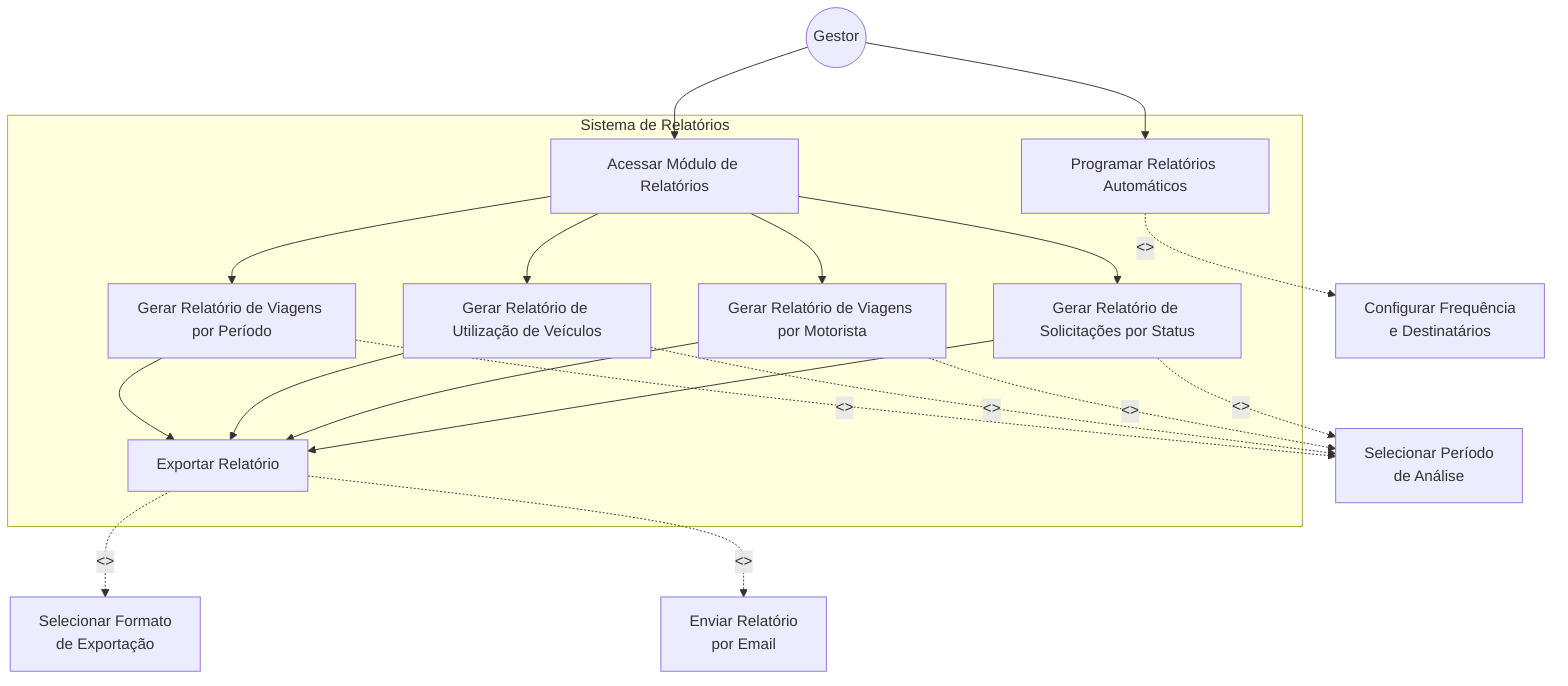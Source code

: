 graph TD
    actor2(("Gestor"))
    
    subgraph "Sistema de Relatórios"
    A[Acessar Módulo de Relatórios]
    B[Gerar Relatório de Viagens por Período]
    C[Gerar Relatório de Utilização de Veículos]
    D[Gerar Relatório de Viagens por Motorista]
    E[Gerar Relatório de Solicitações por Status]
    F[Exportar Relatório]
    G[Programar Relatórios Automáticos]
    end
    
    actor2 --> A
    A --> B
    A --> C
    A --> D
    A --> E
    B --> F
    C --> F
    D --> F
    E --> F
    actor2 --> G
    
    %% Includes e extends
    B -.->|<<include>>| H[Selecionar Período\nde Análise]
    C -.->|<<include>>| H
    D -.->|<<include>>| H
    E -.->|<<include>>| H
    
    F -.->|<<include>>| I[Selecionar Formato\nde Exportação]
    G -.->|<<include>>| J[Configurar Frequência\ne Destinatários]
    
    %% Fluxo alternativo
    F -.->|<<extend>>| K[Enviar Relatório\npor Email]